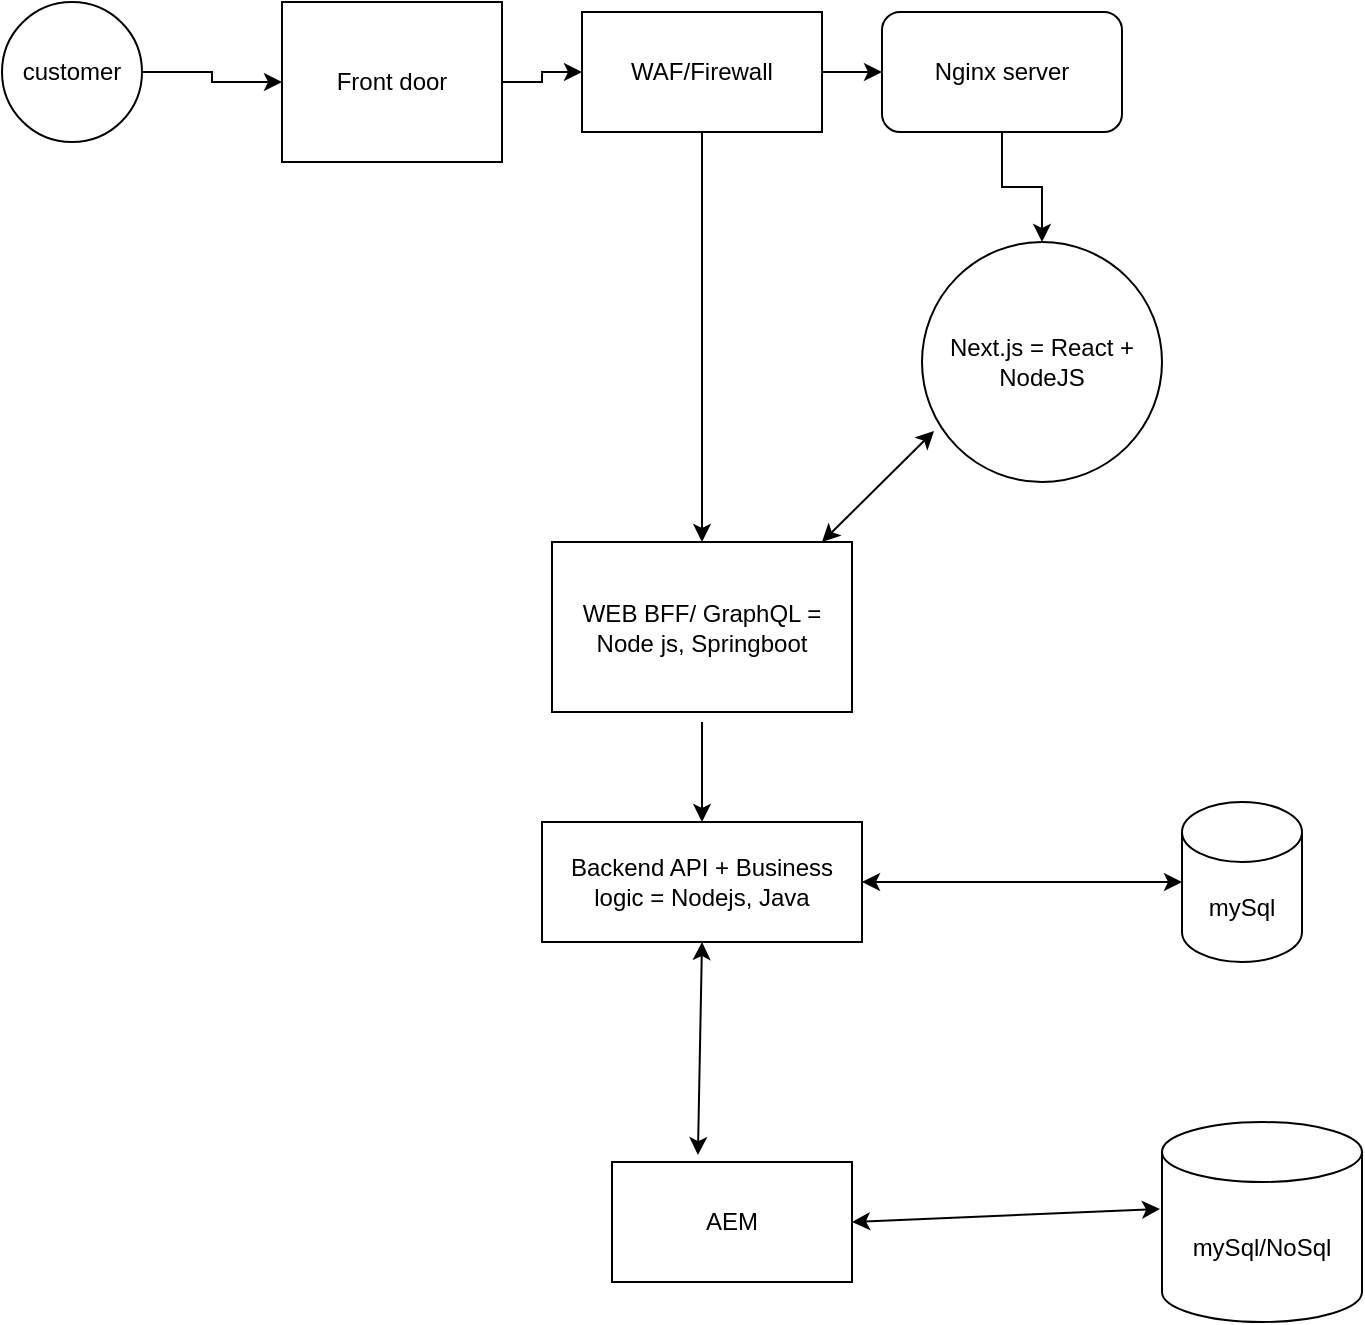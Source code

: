<mxfile version="21.1.5" type="github">
  <diagram name="Page-1" id="5LY3tB8lmMp-gcTviAQy">
    <mxGraphModel dx="1272" dy="813" grid="1" gridSize="10" guides="1" tooltips="1" connect="1" arrows="1" fold="1" page="1" pageScale="1" pageWidth="850" pageHeight="1100" math="0" shadow="0">
      <root>
        <mxCell id="0" />
        <mxCell id="1" parent="0" />
        <mxCell id="his64jqWzIrMuCXffTtO-6" value="" style="edgeStyle=orthogonalEdgeStyle;rounded=0;orthogonalLoop=1;jettySize=auto;html=1;" edge="1" parent="1" source="his64jqWzIrMuCXffTtO-1" target="his64jqWzIrMuCXffTtO-5">
          <mxGeometry relative="1" as="geometry" />
        </mxCell>
        <mxCell id="his64jqWzIrMuCXffTtO-1" value="Front door" style="rounded=0;whiteSpace=wrap;html=1;" vertex="1" parent="1">
          <mxGeometry x="160" y="80" width="110" height="80" as="geometry" />
        </mxCell>
        <mxCell id="his64jqWzIrMuCXffTtO-3" value="" style="edgeStyle=orthogonalEdgeStyle;rounded=0;orthogonalLoop=1;jettySize=auto;html=1;" edge="1" parent="1" source="his64jqWzIrMuCXffTtO-2" target="his64jqWzIrMuCXffTtO-1">
          <mxGeometry relative="1" as="geometry" />
        </mxCell>
        <mxCell id="his64jqWzIrMuCXffTtO-2" value="customer" style="ellipse;whiteSpace=wrap;html=1;aspect=fixed;" vertex="1" parent="1">
          <mxGeometry x="20" y="80" width="70" height="70" as="geometry" />
        </mxCell>
        <mxCell id="his64jqWzIrMuCXffTtO-8" value="" style="edgeStyle=orthogonalEdgeStyle;rounded=0;orthogonalLoop=1;jettySize=auto;html=1;" edge="1" parent="1" source="his64jqWzIrMuCXffTtO-4" target="his64jqWzIrMuCXffTtO-7">
          <mxGeometry relative="1" as="geometry" />
        </mxCell>
        <mxCell id="his64jqWzIrMuCXffTtO-4" value="Nginx server" style="rounded=1;whiteSpace=wrap;html=1;" vertex="1" parent="1">
          <mxGeometry x="460" y="85" width="120" height="60" as="geometry" />
        </mxCell>
        <mxCell id="his64jqWzIrMuCXffTtO-9" value="" style="edgeStyle=orthogonalEdgeStyle;rounded=0;orthogonalLoop=1;jettySize=auto;html=1;" edge="1" parent="1" source="his64jqWzIrMuCXffTtO-5" target="his64jqWzIrMuCXffTtO-4">
          <mxGeometry relative="1" as="geometry" />
        </mxCell>
        <mxCell id="his64jqWzIrMuCXffTtO-14" value="" style="edgeStyle=orthogonalEdgeStyle;rounded=0;orthogonalLoop=1;jettySize=auto;html=1;" edge="1" parent="1" source="his64jqWzIrMuCXffTtO-5" target="his64jqWzIrMuCXffTtO-10">
          <mxGeometry relative="1" as="geometry" />
        </mxCell>
        <mxCell id="his64jqWzIrMuCXffTtO-5" value="WAF/Firewall" style="rounded=0;whiteSpace=wrap;html=1;" vertex="1" parent="1">
          <mxGeometry x="310" y="85" width="120" height="60" as="geometry" />
        </mxCell>
        <mxCell id="his64jqWzIrMuCXffTtO-7" value="Next.js = React + NodeJS" style="ellipse;whiteSpace=wrap;html=1;aspect=fixed;" vertex="1" parent="1">
          <mxGeometry x="480" y="200" width="120" height="120" as="geometry" />
        </mxCell>
        <mxCell id="his64jqWzIrMuCXffTtO-10" value="WEB BFF/ GraphQL = Node js, Springboot" style="rounded=0;whiteSpace=wrap;html=1;" vertex="1" parent="1">
          <mxGeometry x="295" y="350" width="150" height="85" as="geometry" />
        </mxCell>
        <mxCell id="his64jqWzIrMuCXffTtO-16" value="Backend API + Business logic = Nodejs, Java" style="rounded=0;whiteSpace=wrap;html=1;" vertex="1" parent="1">
          <mxGeometry x="290" y="490" width="160" height="60" as="geometry" />
        </mxCell>
        <mxCell id="his64jqWzIrMuCXffTtO-17" value="" style="endArrow=classic;html=1;rounded=0;" edge="1" parent="1" target="his64jqWzIrMuCXffTtO-16">
          <mxGeometry width="50" height="50" relative="1" as="geometry">
            <mxPoint x="370" y="440" as="sourcePoint" />
            <mxPoint x="450" y="420" as="targetPoint" />
          </mxGeometry>
        </mxCell>
        <mxCell id="his64jqWzIrMuCXffTtO-18" value="mySql" style="shape=cylinder3;whiteSpace=wrap;html=1;boundedLbl=1;backgroundOutline=1;size=15;" vertex="1" parent="1">
          <mxGeometry x="610" y="480" width="60" height="80" as="geometry" />
        </mxCell>
        <mxCell id="his64jqWzIrMuCXffTtO-19" value="mySql/NoSql" style="shape=cylinder3;whiteSpace=wrap;html=1;boundedLbl=1;backgroundOutline=1;size=15;" vertex="1" parent="1">
          <mxGeometry x="600" y="640" width="100" height="100" as="geometry" />
        </mxCell>
        <mxCell id="his64jqWzIrMuCXffTtO-20" value="" style="endArrow=classic;html=1;rounded=0;" edge="1" parent="1" target="his64jqWzIrMuCXffTtO-16">
          <mxGeometry width="50" height="50" relative="1" as="geometry">
            <mxPoint x="400" y="550" as="sourcePoint" />
            <mxPoint x="450" y="500" as="targetPoint" />
          </mxGeometry>
        </mxCell>
        <mxCell id="his64jqWzIrMuCXffTtO-21" value="" style="endArrow=classic;startArrow=classic;html=1;rounded=0;entryX=0;entryY=0.5;entryDx=0;entryDy=0;entryPerimeter=0;exitX=1;exitY=0.5;exitDx=0;exitDy=0;" edge="1" parent="1" source="his64jqWzIrMuCXffTtO-16" target="his64jqWzIrMuCXffTtO-18">
          <mxGeometry width="50" height="50" relative="1" as="geometry">
            <mxPoint x="410" y="550" as="sourcePoint" />
            <mxPoint x="450" y="500" as="targetPoint" />
          </mxGeometry>
        </mxCell>
        <mxCell id="his64jqWzIrMuCXffTtO-22" value="AEM" style="rounded=0;whiteSpace=wrap;html=1;" vertex="1" parent="1">
          <mxGeometry x="325" y="660" width="120" height="60" as="geometry" />
        </mxCell>
        <mxCell id="his64jqWzIrMuCXffTtO-23" value="" style="endArrow=classic;startArrow=classic;html=1;rounded=0;entryX=-0.01;entryY=0.435;entryDx=0;entryDy=0;entryPerimeter=0;exitX=1;exitY=0.5;exitDx=0;exitDy=0;" edge="1" parent="1" source="his64jqWzIrMuCXffTtO-22" target="his64jqWzIrMuCXffTtO-19">
          <mxGeometry width="50" height="50" relative="1" as="geometry">
            <mxPoint x="400" y="550" as="sourcePoint" />
            <mxPoint x="450" y="500" as="targetPoint" />
          </mxGeometry>
        </mxCell>
        <mxCell id="his64jqWzIrMuCXffTtO-25" value="" style="endArrow=classic;startArrow=classic;html=1;rounded=0;entryX=0.5;entryY=1;entryDx=0;entryDy=0;exitX=0.358;exitY=-0.058;exitDx=0;exitDy=0;exitPerimeter=0;" edge="1" parent="1" source="his64jqWzIrMuCXffTtO-22" target="his64jqWzIrMuCXffTtO-16">
          <mxGeometry width="50" height="50" relative="1" as="geometry">
            <mxPoint x="375" y="660" as="sourcePoint" />
            <mxPoint x="425" y="610" as="targetPoint" />
          </mxGeometry>
        </mxCell>
        <mxCell id="his64jqWzIrMuCXffTtO-26" value="" style="endArrow=classic;startArrow=classic;html=1;rounded=0;entryX=0.05;entryY=0.788;entryDx=0;entryDy=0;entryPerimeter=0;" edge="1" parent="1" target="his64jqWzIrMuCXffTtO-7">
          <mxGeometry width="50" height="50" relative="1" as="geometry">
            <mxPoint x="430" y="350" as="sourcePoint" />
            <mxPoint x="480" y="300" as="targetPoint" />
          </mxGeometry>
        </mxCell>
      </root>
    </mxGraphModel>
  </diagram>
</mxfile>

